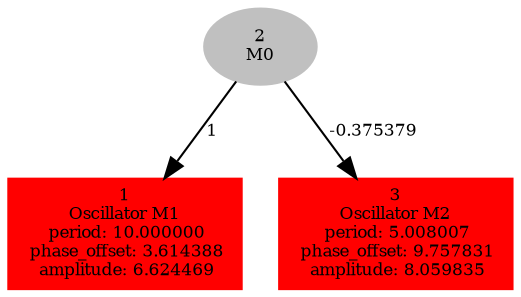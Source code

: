  digraph g{ forcelabels=true;
1 [label=<1<BR />Oscillator M1<BR /> period: 10.000000<BR /> phase_offset: 3.614388<BR /> amplitude: 6.624469>, shape=box,color=red,style=filled,fontsize=8];2[label=<2<BR/>M0>,color="grey",style=filled,fontsize=8];
3 [label=<3<BR />Oscillator M2<BR /> period: 5.008007<BR /> phase_offset: 9.757831<BR /> amplitude: 8.059835>, shape=box,color=red,style=filled,fontsize=8];2 -> 1[label="1 ",fontsize="8"];
2 -> 3[label="-0.375379 ",fontsize="8"];
 }
